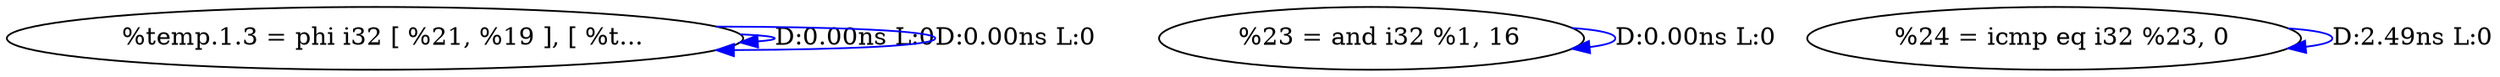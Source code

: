 digraph {
Node0x3385ad0[label="  %temp.1.3 = phi i32 [ %21, %19 ], [ %t..."];
Node0x3385ad0 -> Node0x3385ad0[label="D:0.00ns L:0",color=blue];
Node0x3385ad0 -> Node0x3385ad0[label="D:0.00ns L:0",color=blue];
Node0x3385bb0[label="  %23 = and i32 %1, 16"];
Node0x3385bb0 -> Node0x3385bb0[label="D:0.00ns L:0",color=blue];
Node0x3385c90[label="  %24 = icmp eq i32 %23, 0"];
Node0x3385c90 -> Node0x3385c90[label="D:2.49ns L:0",color=blue];
}
